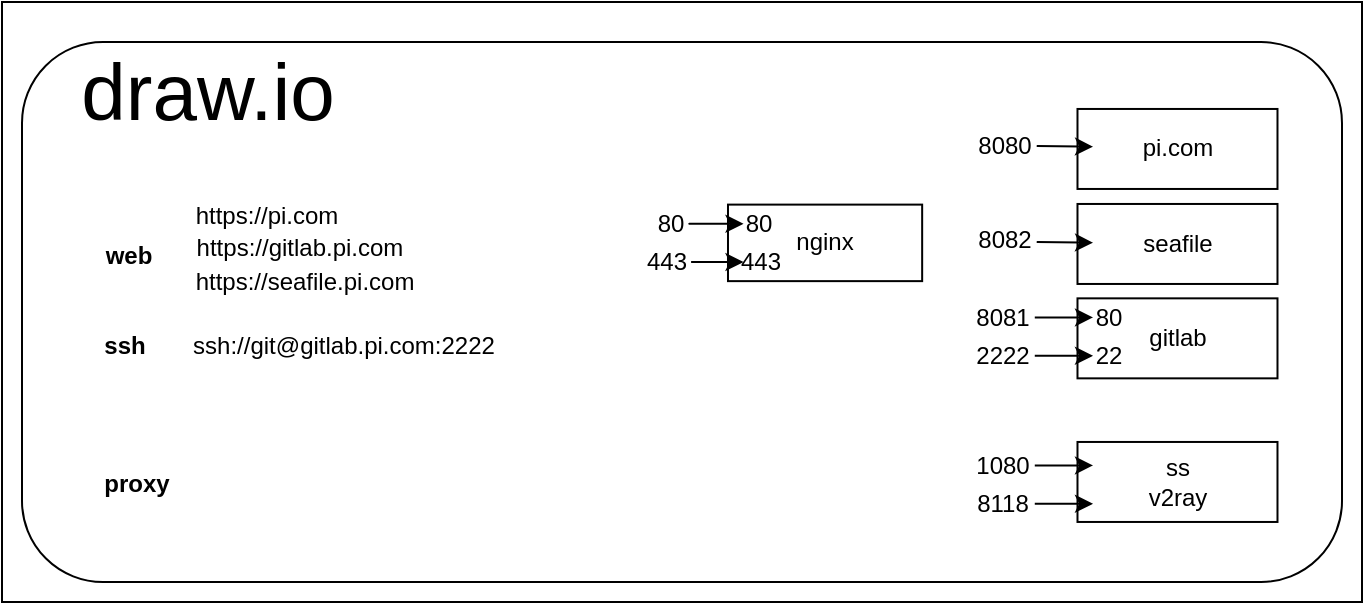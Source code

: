 <mxfile version="12.3.9" type="device" pages="1"><diagram id="qZy2F01Z57iMPXB3hTEh" name="Page-1"><mxGraphModel dx="1422" dy="709" grid="1" gridSize="10" guides="1" tooltips="1" connect="1" arrows="1" fold="1" page="1" pageScale="1" pageWidth="850" pageHeight="1100" math="0" shadow="0"><root><mxCell id="0"/><mxCell id="1" parent="0"/><mxCell id="-57JvD8wagNup2Lhc9uO-14" value="" style="rounded=0;whiteSpace=wrap;html=1;" vertex="1" parent="1"><mxGeometry x="50" y="170" width="680" height="300" as="geometry"/></mxCell><mxCell id="-57JvD8wagNup2Lhc9uO-13" value="" style="rounded=1;whiteSpace=wrap;html=1;" vertex="1" parent="1"><mxGeometry x="60" y="190" width="660" height="270" as="geometry"/></mxCell><mxCell id="MX2uvNPYtbyxwcvyCxCV-1" value="&lt;font style=&quot;font-size: 40px&quot;&gt;draw.io&lt;/font&gt;" style="text;html=1;strokeColor=none;fillColor=none;align=center;verticalAlign=middle;whiteSpace=wrap;rounded=0;" parent="1" vertex="1"><mxGeometry x="132.5" y="203.5" width="40" height="20" as="geometry"/></mxCell><mxCell id="cBihYlSMjRaS1doYtVFA-1" value="nginx" style="rounded=0;whiteSpace=wrap;html=1;" parent="1" vertex="1"><mxGeometry x="412.996" y="271.304" width="97.083" height="38.261" as="geometry"/></mxCell><mxCell id="cBihYlSMjRaS1doYtVFA-2" value="gitlab" style="rounded=0;whiteSpace=wrap;html=1;" parent="1" vertex="1"><mxGeometry x="587.746" y="318.174" width="100" height="40" as="geometry"/></mxCell><mxCell id="cBihYlSMjRaS1doYtVFA-3" value="" style="endArrow=classic;html=1;" parent="1" edge="1"><mxGeometry width="50" height="50" relative="1" as="geometry"><mxPoint x="408.142" y="280.87" as="sourcePoint"/><mxPoint x="420.762" y="280.87" as="targetPoint"/><Array as="points"><mxPoint x="388.725" y="280.87"/></Array></mxGeometry></mxCell><mxCell id="cBihYlSMjRaS1doYtVFA-5" value="80" style="text;html=1;strokeColor=none;fillColor=none;align=center;verticalAlign=middle;whiteSpace=wrap;rounded=0;" parent="1" vertex="1"><mxGeometry x="365.425" y="271.304" width="38.833" height="19.13" as="geometry"/></mxCell><mxCell id="cBihYlSMjRaS1doYtVFA-7" value="80" style="text;html=1;strokeColor=none;fillColor=none;align=center;verticalAlign=middle;whiteSpace=wrap;rounded=0;" parent="1" vertex="1"><mxGeometry x="409.113" y="271.304" width="38.833" height="19.13" as="geometry"/></mxCell><mxCell id="cBihYlSMjRaS1doYtVFA-11" value="443" style="text;html=1;strokeColor=none;fillColor=none;align=center;verticalAlign=middle;whiteSpace=wrap;rounded=0;" parent="1" vertex="1"><mxGeometry x="363.483" y="290.435" width="38.833" height="19.13" as="geometry"/></mxCell><mxCell id="cBihYlSMjRaS1doYtVFA-12" value="" style="endArrow=classic;html=1;entryX=0;entryY=0.5;entryDx=0;entryDy=0;" parent="1" edge="1"><mxGeometry width="50" height="50" relative="1" as="geometry"><mxPoint x="394.55" y="300" as="sourcePoint"/><mxPoint x="420.762" y="300" as="targetPoint"/></mxGeometry></mxCell><mxCell id="cBihYlSMjRaS1doYtVFA-13" value="443" style="text;html=1;strokeColor=none;fillColor=none;align=center;verticalAlign=middle;whiteSpace=wrap;rounded=0;" parent="1" vertex="1"><mxGeometry x="410.083" y="290.435" width="38.833" height="19.13" as="geometry"/></mxCell><mxCell id="cBihYlSMjRaS1doYtVFA-17" value="80" style="text;html=1;strokeColor=none;fillColor=none;align=center;verticalAlign=middle;whiteSpace=wrap;rounded=0;" parent="1" vertex="1"><mxGeometry x="583.863" y="318.174" width="38.833" height="19.13" as="geometry"/></mxCell><mxCell id="cBihYlSMjRaS1doYtVFA-19" value="" style="endArrow=classic;html=1;entryX=0;entryY=0.5;entryDx=0;entryDy=0;" parent="1" edge="1"><mxGeometry width="50" height="50" relative="1" as="geometry"><mxPoint x="566.388" y="327.739" as="sourcePoint"/><mxPoint x="595.513" y="327.739" as="targetPoint"/></mxGeometry></mxCell><mxCell id="cBihYlSMjRaS1doYtVFA-20" value="" style="endArrow=classic;html=1;strokeColor=#000000;" parent="1" edge="1"><mxGeometry width="50" height="50" relative="1" as="geometry"><mxPoint x="566.388" y="346.87" as="sourcePoint"/><mxPoint x="595.513" y="346.87" as="targetPoint"/></mxGeometry></mxCell><mxCell id="cBihYlSMjRaS1doYtVFA-21" value="8081" style="text;html=1;strokeColor=none;fillColor=none;align=center;verticalAlign=middle;whiteSpace=wrap;rounded=0;" parent="1" vertex="1"><mxGeometry x="531.438" y="318.174" width="38.833" height="19.13" as="geometry"/></mxCell><mxCell id="cBihYlSMjRaS1doYtVFA-23" value="22" style="text;html=1;strokeColor=none;fillColor=none;align=center;verticalAlign=middle;whiteSpace=wrap;rounded=0;" parent="1" vertex="1"><mxGeometry x="583.996" y="337.348" width="38.833" height="19.13" as="geometry"/></mxCell><mxCell id="cBihYlSMjRaS1doYtVFA-25" value="2222" style="text;html=1;strokeColor=none;fillColor=none;align=center;verticalAlign=middle;whiteSpace=wrap;rounded=0;" parent="1" vertex="1"><mxGeometry x="531.496" y="337.065" width="38.833" height="19.13" as="geometry"/></mxCell><mxCell id="cBihYlSMjRaS1doYtVFA-26" value="pi.com" style="rounded=0;whiteSpace=wrap;html=1;" parent="1" vertex="1"><mxGeometry x="587.746" y="223.478" width="100" height="40" as="geometry"/></mxCell><mxCell id="cBihYlSMjRaS1doYtVFA-28" value="" style="endArrow=classic;html=1;strokeColor=#000000;" parent="1" edge="1"><mxGeometry width="50" height="50" relative="1" as="geometry"><mxPoint x="567.358" y="242.043" as="sourcePoint"/><mxPoint x="595.513" y="242.362" as="targetPoint"/></mxGeometry></mxCell><mxCell id="cBihYlSMjRaS1doYtVFA-29" value="8080" style="text;html=1;strokeColor=none;fillColor=none;align=center;verticalAlign=middle;whiteSpace=wrap;rounded=0;" parent="1" vertex="1"><mxGeometry x="531.646" y="232.478" width="38.833" height="19.13" as="geometry"/></mxCell><mxCell id="cBihYlSMjRaS1doYtVFA-30" value="&lt;font style=&quot;font-size: 12px&quot;&gt;https://pi.com&lt;/font&gt;" style="text;html=1;strokeColor=none;fillColor=none;align=center;verticalAlign=middle;whiteSpace=wrap;rounded=0;" parent="1" vertex="1"><mxGeometry x="134.367" y="267.783" width="97.083" height="19.13" as="geometry"/></mxCell><mxCell id="cBihYlSMjRaS1doYtVFA-31" value="&lt;font style=&quot;font-size: 12px&quot;&gt;https://gitlab.pi.com&lt;/font&gt;" style="text;html=1;strokeColor=none;fillColor=none;align=center;verticalAlign=middle;whiteSpace=wrap;rounded=0;" parent="1" vertex="1"><mxGeometry x="132.425" y="283.522" width="133.975" height="19.13" as="geometry"/></mxCell><mxCell id="cBihYlSMjRaS1doYtVFA-32" value="&lt;font style=&quot;font-size: 12px&quot;&gt;ssh://git@gitlab.pi.com:2222&lt;/font&gt;" style="text;html=1;strokeColor=none;fillColor=none;align=center;verticalAlign=middle;whiteSpace=wrap;rounded=0;" parent="1" vertex="1"><mxGeometry x="128.396" y="332.261" width="186.4" height="19.13" as="geometry"/></mxCell><mxCell id="-57JvD8wagNup2Lhc9uO-1" value="seafile" style="rounded=0;whiteSpace=wrap;html=1;" vertex="1" parent="1"><mxGeometry x="587.746" y="270.978" width="100" height="40" as="geometry"/></mxCell><mxCell id="-57JvD8wagNup2Lhc9uO-2" value="8082" style="text;html=1;strokeColor=none;fillColor=none;align=center;verticalAlign=middle;whiteSpace=wrap;rounded=0;" vertex="1" parent="1"><mxGeometry x="531.646" y="278.978" width="38.833" height="19.13" as="geometry"/></mxCell><mxCell id="-57JvD8wagNup2Lhc9uO-3" value="" style="endArrow=classic;html=1;strokeColor=#000000;" edge="1" parent="1"><mxGeometry width="50" height="50" relative="1" as="geometry"><mxPoint x="567.358" y="290.043" as="sourcePoint"/><mxPoint x="595.513" y="290.362" as="targetPoint"/></mxGeometry></mxCell><mxCell id="-57JvD8wagNup2Lhc9uO-4" value="&lt;font style=&quot;font-size: 12px&quot;&gt;https://seafile.pi.com&lt;/font&gt;" style="text;html=1;strokeColor=none;fillColor=none;align=center;verticalAlign=middle;whiteSpace=wrap;rounded=0;" vertex="1" parent="1"><mxGeometry x="153.367" y="300.783" width="97.083" height="19.13" as="geometry"/></mxCell><mxCell id="-57JvD8wagNup2Lhc9uO-5" value="&lt;b&gt;web&lt;/b&gt;" style="text;html=1;align=center;verticalAlign=middle;resizable=0;points=[];;autosize=1;" vertex="1" parent="1"><mxGeometry x="92.5" y="287" width="40" height="20" as="geometry"/></mxCell><mxCell id="-57JvD8wagNup2Lhc9uO-6" value="&lt;b&gt;ssh&lt;/b&gt;" style="text;html=1;align=center;verticalAlign=middle;resizable=0;points=[];;autosize=1;" vertex="1" parent="1"><mxGeometry x="91" y="331.5" width="40" height="20" as="geometry"/></mxCell><mxCell id="-57JvD8wagNup2Lhc9uO-7" value="&lt;b&gt;proxy&lt;/b&gt;" style="text;html=1;align=center;verticalAlign=middle;resizable=0;points=[];;autosize=1;" vertex="1" parent="1"><mxGeometry x="91.5" y="401" width="50" height="20" as="geometry"/></mxCell><mxCell id="-57JvD8wagNup2Lhc9uO-8" value="ss&lt;br&gt;v2ray" style="rounded=0;whiteSpace=wrap;html=1;" vertex="1" parent="1"><mxGeometry x="587.746" y="389.978" width="100" height="40" as="geometry"/></mxCell><mxCell id="-57JvD8wagNup2Lhc9uO-9" value="" style="endArrow=classic;html=1;entryX=0;entryY=0.5;entryDx=0;entryDy=0;" edge="1" parent="1"><mxGeometry width="50" height="50" relative="1" as="geometry"><mxPoint x="566.388" y="401.739" as="sourcePoint"/><mxPoint x="595.513" y="401.739" as="targetPoint"/></mxGeometry></mxCell><mxCell id="-57JvD8wagNup2Lhc9uO-10" value="" style="endArrow=classic;html=1;strokeColor=#000000;" edge="1" parent="1"><mxGeometry width="50" height="50" relative="1" as="geometry"><mxPoint x="566.388" y="420.87" as="sourcePoint"/><mxPoint x="595.513" y="420.87" as="targetPoint"/></mxGeometry></mxCell><mxCell id="-57JvD8wagNup2Lhc9uO-11" value="1080" style="text;html=1;strokeColor=none;fillColor=none;align=center;verticalAlign=middle;whiteSpace=wrap;rounded=0;" vertex="1" parent="1"><mxGeometry x="531.438" y="392.174" width="38.833" height="19.13" as="geometry"/></mxCell><mxCell id="-57JvD8wagNup2Lhc9uO-12" value="8118" style="text;html=1;strokeColor=none;fillColor=none;align=center;verticalAlign=middle;whiteSpace=wrap;rounded=0;" vertex="1" parent="1"><mxGeometry x="531.496" y="411.065" width="38.833" height="19.13" as="geometry"/></mxCell></root></mxGraphModel></diagram></mxfile>